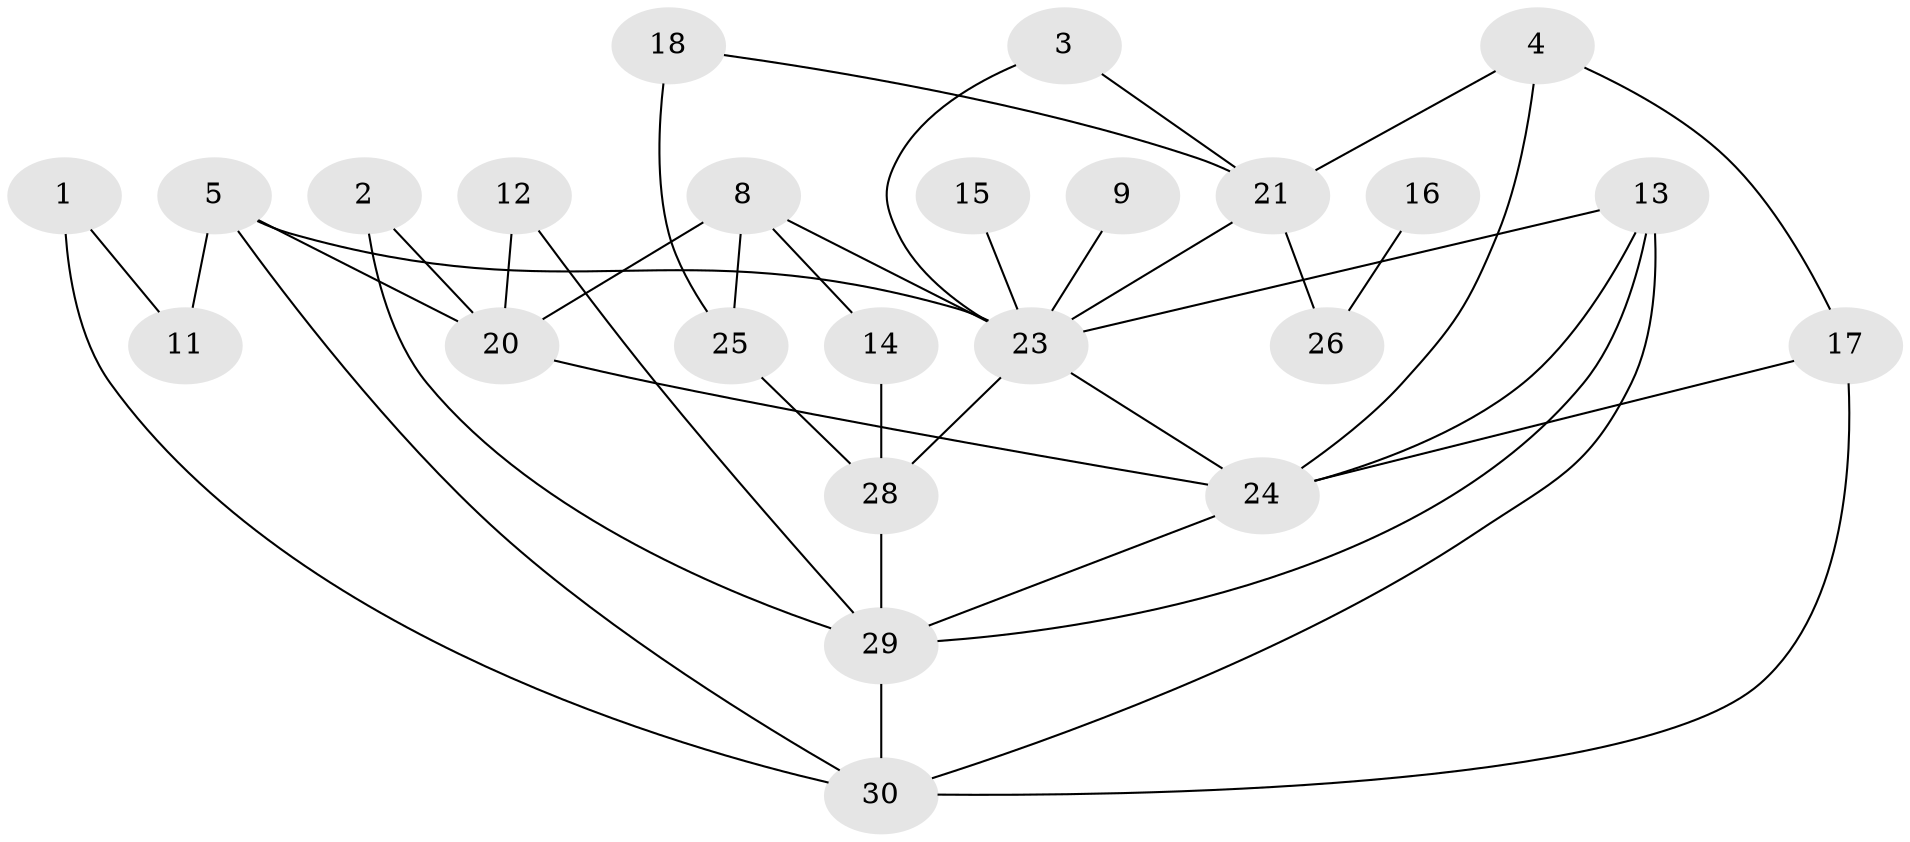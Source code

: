// original degree distribution, {1: 0.16666666666666666, 2: 0.25, 3: 0.3, 4: 0.15, 5: 0.03333333333333333, 0: 0.08333333333333333, 6: 0.016666666666666666}
// Generated by graph-tools (version 1.1) at 2025/25/03/09/25 03:25:15]
// undirected, 24 vertices, 40 edges
graph export_dot {
graph [start="1"]
  node [color=gray90,style=filled];
  1;
  2;
  3;
  4;
  5;
  8;
  9;
  11;
  12;
  13;
  14;
  15;
  16;
  17;
  18;
  20;
  21;
  23;
  24;
  25;
  26;
  28;
  29;
  30;
  1 -- 11 [weight=1.0];
  1 -- 30 [weight=1.0];
  2 -- 20 [weight=1.0];
  2 -- 29 [weight=2.0];
  3 -- 21 [weight=1.0];
  3 -- 23 [weight=1.0];
  4 -- 17 [weight=1.0];
  4 -- 21 [weight=1.0];
  4 -- 24 [weight=2.0];
  5 -- 11 [weight=1.0];
  5 -- 20 [weight=1.0];
  5 -- 23 [weight=1.0];
  5 -- 30 [weight=1.0];
  8 -- 14 [weight=1.0];
  8 -- 20 [weight=1.0];
  8 -- 23 [weight=1.0];
  8 -- 25 [weight=1.0];
  9 -- 23 [weight=1.0];
  12 -- 20 [weight=1.0];
  12 -- 29 [weight=1.0];
  13 -- 23 [weight=1.0];
  13 -- 24 [weight=1.0];
  13 -- 29 [weight=1.0];
  13 -- 30 [weight=1.0];
  14 -- 28 [weight=1.0];
  15 -- 23 [weight=1.0];
  16 -- 26 [weight=1.0];
  17 -- 24 [weight=1.0];
  17 -- 30 [weight=1.0];
  18 -- 21 [weight=1.0];
  18 -- 25 [weight=1.0];
  20 -- 24 [weight=1.0];
  21 -- 23 [weight=1.0];
  21 -- 26 [weight=1.0];
  23 -- 24 [weight=1.0];
  23 -- 28 [weight=1.0];
  24 -- 29 [weight=2.0];
  25 -- 28 [weight=1.0];
  28 -- 29 [weight=1.0];
  29 -- 30 [weight=1.0];
}

